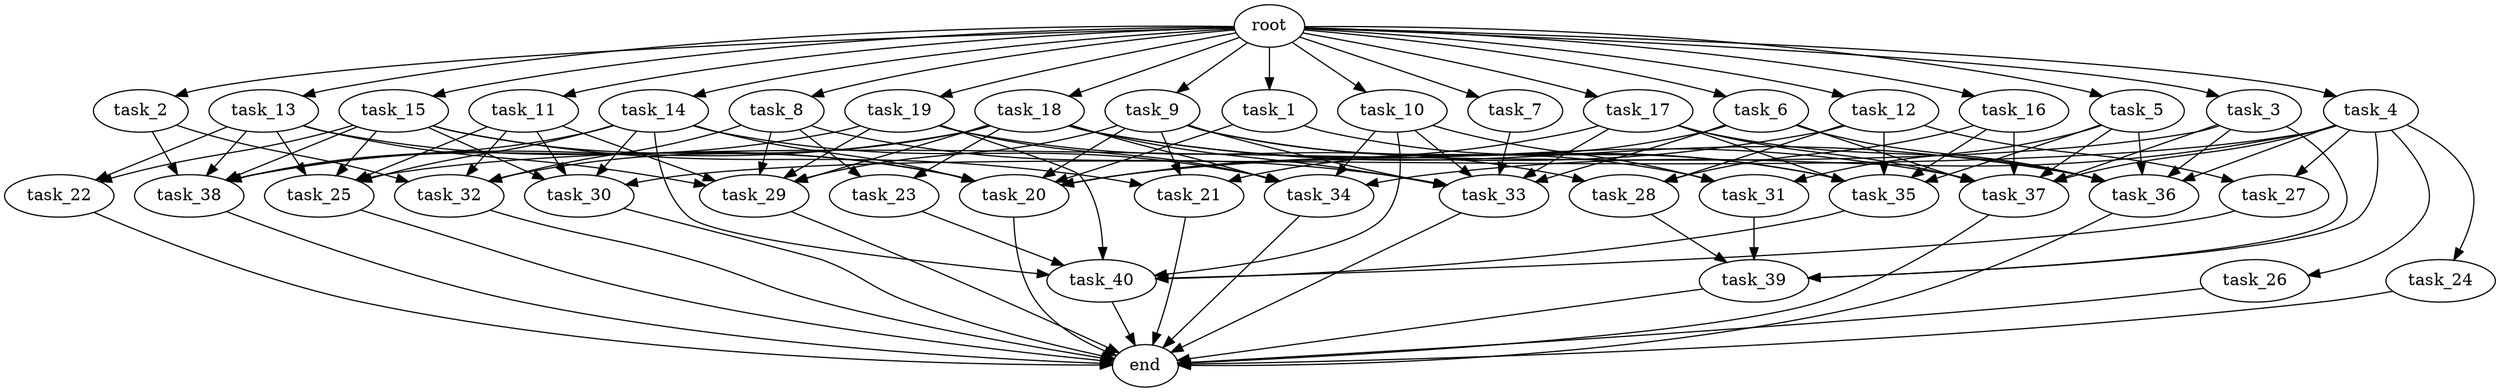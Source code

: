 digraph G {
  root [size="0.000000e+00"];
  task_1 [size="6.693930e+09"];
  task_2 [size="6.625801e+09"];
  task_3 [size="2.335981e+09"];
  task_4 [size="5.090931e+09"];
  task_5 [size="9.617357e+09"];
  task_6 [size="7.740458e+09"];
  task_7 [size="2.084565e+09"];
  task_8 [size="3.784209e+08"];
  task_9 [size="5.649784e+09"];
  task_10 [size="8.881936e+08"];
  task_11 [size="5.592547e+09"];
  task_12 [size="9.217745e+09"];
  task_13 [size="6.619226e+09"];
  task_14 [size="6.425687e+09"];
  task_15 [size="9.959302e+09"];
  task_16 [size="2.268460e+09"];
  task_17 [size="1.751328e+09"];
  task_18 [size="9.056119e+08"];
  task_19 [size="8.545510e+09"];
  task_20 [size="7.364144e+09"];
  task_21 [size="6.906567e+08"];
  task_22 [size="3.470248e+09"];
  task_23 [size="7.388923e+09"];
  task_24 [size="5.375904e+09"];
  task_25 [size="5.831196e+09"];
  task_26 [size="7.971173e+09"];
  task_27 [size="2.406360e+08"];
  task_28 [size="4.666171e+09"];
  task_29 [size="2.073832e+09"];
  task_30 [size="2.917078e+09"];
  task_31 [size="3.843622e+09"];
  task_32 [size="4.709956e+09"];
  task_33 [size="2.546827e+09"];
  task_34 [size="1.767683e+09"];
  task_35 [size="1.224195e+09"];
  task_36 [size="7.430362e+09"];
  task_37 [size="5.723447e+09"];
  task_38 [size="5.448149e+09"];
  task_39 [size="6.503367e+09"];
  task_40 [size="9.215860e+09"];
  end [size="0.000000e+00"];

  root -> task_1 [size="1.000000e-12"];
  root -> task_2 [size="1.000000e-12"];
  root -> task_3 [size="1.000000e-12"];
  root -> task_4 [size="1.000000e-12"];
  root -> task_5 [size="1.000000e-12"];
  root -> task_6 [size="1.000000e-12"];
  root -> task_7 [size="1.000000e-12"];
  root -> task_8 [size="1.000000e-12"];
  root -> task_9 [size="1.000000e-12"];
  root -> task_10 [size="1.000000e-12"];
  root -> task_11 [size="1.000000e-12"];
  root -> task_12 [size="1.000000e-12"];
  root -> task_13 [size="1.000000e-12"];
  root -> task_14 [size="1.000000e-12"];
  root -> task_15 [size="1.000000e-12"];
  root -> task_16 [size="1.000000e-12"];
  root -> task_17 [size="1.000000e-12"];
  root -> task_18 [size="1.000000e-12"];
  root -> task_19 [size="1.000000e-12"];
  task_1 -> task_20 [size="1.052021e+08"];
  task_1 -> task_35 [size="2.040325e+07"];
  task_2 -> task_32 [size="1.177489e+08"];
  task_2 -> task_38 [size="9.080248e+07"];
  task_3 -> task_25 [size="1.166239e+08"];
  task_3 -> task_36 [size="1.238394e+08"];
  task_3 -> task_37 [size="8.176352e+07"];
  task_3 -> task_39 [size="1.625842e+08"];
  task_4 -> task_24 [size="5.375904e+08"];
  task_4 -> task_26 [size="7.971173e+08"];
  task_4 -> task_27 [size="1.203180e+07"];
  task_4 -> task_30 [size="7.292695e+07"];
  task_4 -> task_34 [size="3.535366e+07"];
  task_4 -> task_36 [size="1.238394e+08"];
  task_4 -> task_37 [size="8.176352e+07"];
  task_4 -> task_39 [size="1.625842e+08"];
  task_5 -> task_31 [size="1.281207e+08"];
  task_5 -> task_35 [size="2.040325e+07"];
  task_5 -> task_36 [size="1.238394e+08"];
  task_5 -> task_37 [size="8.176352e+07"];
  task_6 -> task_21 [size="2.302189e+07"];
  task_6 -> task_33 [size="3.638324e+07"];
  task_6 -> task_36 [size="1.238394e+08"];
  task_6 -> task_37 [size="8.176352e+07"];
  task_7 -> task_33 [size="3.638324e+07"];
  task_8 -> task_23 [size="3.694461e+08"];
  task_8 -> task_29 [size="3.456387e+07"];
  task_8 -> task_32 [size="1.177489e+08"];
  task_8 -> task_33 [size="3.638324e+07"];
  task_9 -> task_20 [size="1.052021e+08"];
  task_9 -> task_21 [size="2.302189e+07"];
  task_9 -> task_29 [size="3.456387e+07"];
  task_9 -> task_31 [size="1.281207e+08"];
  task_9 -> task_33 [size="3.638324e+07"];
  task_9 -> task_35 [size="2.040325e+07"];
  task_10 -> task_31 [size="1.281207e+08"];
  task_10 -> task_33 [size="3.638324e+07"];
  task_10 -> task_34 [size="3.535366e+07"];
  task_10 -> task_40 [size="1.535977e+08"];
  task_11 -> task_25 [size="1.166239e+08"];
  task_11 -> task_29 [size="3.456387e+07"];
  task_11 -> task_30 [size="7.292695e+07"];
  task_11 -> task_32 [size="1.177489e+08"];
  task_12 -> task_20 [size="1.052021e+08"];
  task_12 -> task_27 [size="1.203180e+07"];
  task_12 -> task_28 [size="1.555390e+08"];
  task_12 -> task_35 [size="2.040325e+07"];
  task_13 -> task_20 [size="1.052021e+08"];
  task_13 -> task_22 [size="1.735124e+08"];
  task_13 -> task_25 [size="1.166239e+08"];
  task_13 -> task_29 [size="3.456387e+07"];
  task_13 -> task_38 [size="9.080248e+07"];
  task_14 -> task_20 [size="1.052021e+08"];
  task_14 -> task_25 [size="1.166239e+08"];
  task_14 -> task_30 [size="7.292695e+07"];
  task_14 -> task_34 [size="3.535366e+07"];
  task_14 -> task_38 [size="9.080248e+07"];
  task_14 -> task_40 [size="1.535977e+08"];
  task_15 -> task_20 [size="1.052021e+08"];
  task_15 -> task_21 [size="2.302189e+07"];
  task_15 -> task_22 [size="1.735124e+08"];
  task_15 -> task_25 [size="1.166239e+08"];
  task_15 -> task_30 [size="7.292695e+07"];
  task_15 -> task_38 [size="9.080248e+07"];
  task_16 -> task_28 [size="1.555390e+08"];
  task_16 -> task_35 [size="2.040325e+07"];
  task_16 -> task_37 [size="8.176352e+07"];
  task_17 -> task_20 [size="1.052021e+08"];
  task_17 -> task_33 [size="3.638324e+07"];
  task_17 -> task_35 [size="2.040325e+07"];
  task_17 -> task_36 [size="1.238394e+08"];
  task_17 -> task_37 [size="8.176352e+07"];
  task_18 -> task_23 [size="3.694461e+08"];
  task_18 -> task_29 [size="3.456387e+07"];
  task_18 -> task_32 [size="1.177489e+08"];
  task_18 -> task_33 [size="3.638324e+07"];
  task_18 -> task_34 [size="3.535366e+07"];
  task_18 -> task_36 [size="1.238394e+08"];
  task_18 -> task_37 [size="8.176352e+07"];
  task_18 -> task_38 [size="9.080248e+07"];
  task_19 -> task_28 [size="1.555390e+08"];
  task_19 -> task_29 [size="3.456387e+07"];
  task_19 -> task_34 [size="3.535366e+07"];
  task_19 -> task_38 [size="9.080248e+07"];
  task_19 -> task_40 [size="1.535977e+08"];
  task_20 -> end [size="1.000000e-12"];
  task_21 -> end [size="1.000000e-12"];
  task_22 -> end [size="1.000000e-12"];
  task_23 -> task_40 [size="1.535977e+08"];
  task_24 -> end [size="1.000000e-12"];
  task_25 -> end [size="1.000000e-12"];
  task_26 -> end [size="1.000000e-12"];
  task_27 -> task_40 [size="1.535977e+08"];
  task_28 -> task_39 [size="1.625842e+08"];
  task_29 -> end [size="1.000000e-12"];
  task_30 -> end [size="1.000000e-12"];
  task_31 -> task_39 [size="1.625842e+08"];
  task_32 -> end [size="1.000000e-12"];
  task_33 -> end [size="1.000000e-12"];
  task_34 -> end [size="1.000000e-12"];
  task_35 -> task_40 [size="1.535977e+08"];
  task_36 -> end [size="1.000000e-12"];
  task_37 -> end [size="1.000000e-12"];
  task_38 -> end [size="1.000000e-12"];
  task_39 -> end [size="1.000000e-12"];
  task_40 -> end [size="1.000000e-12"];
}
